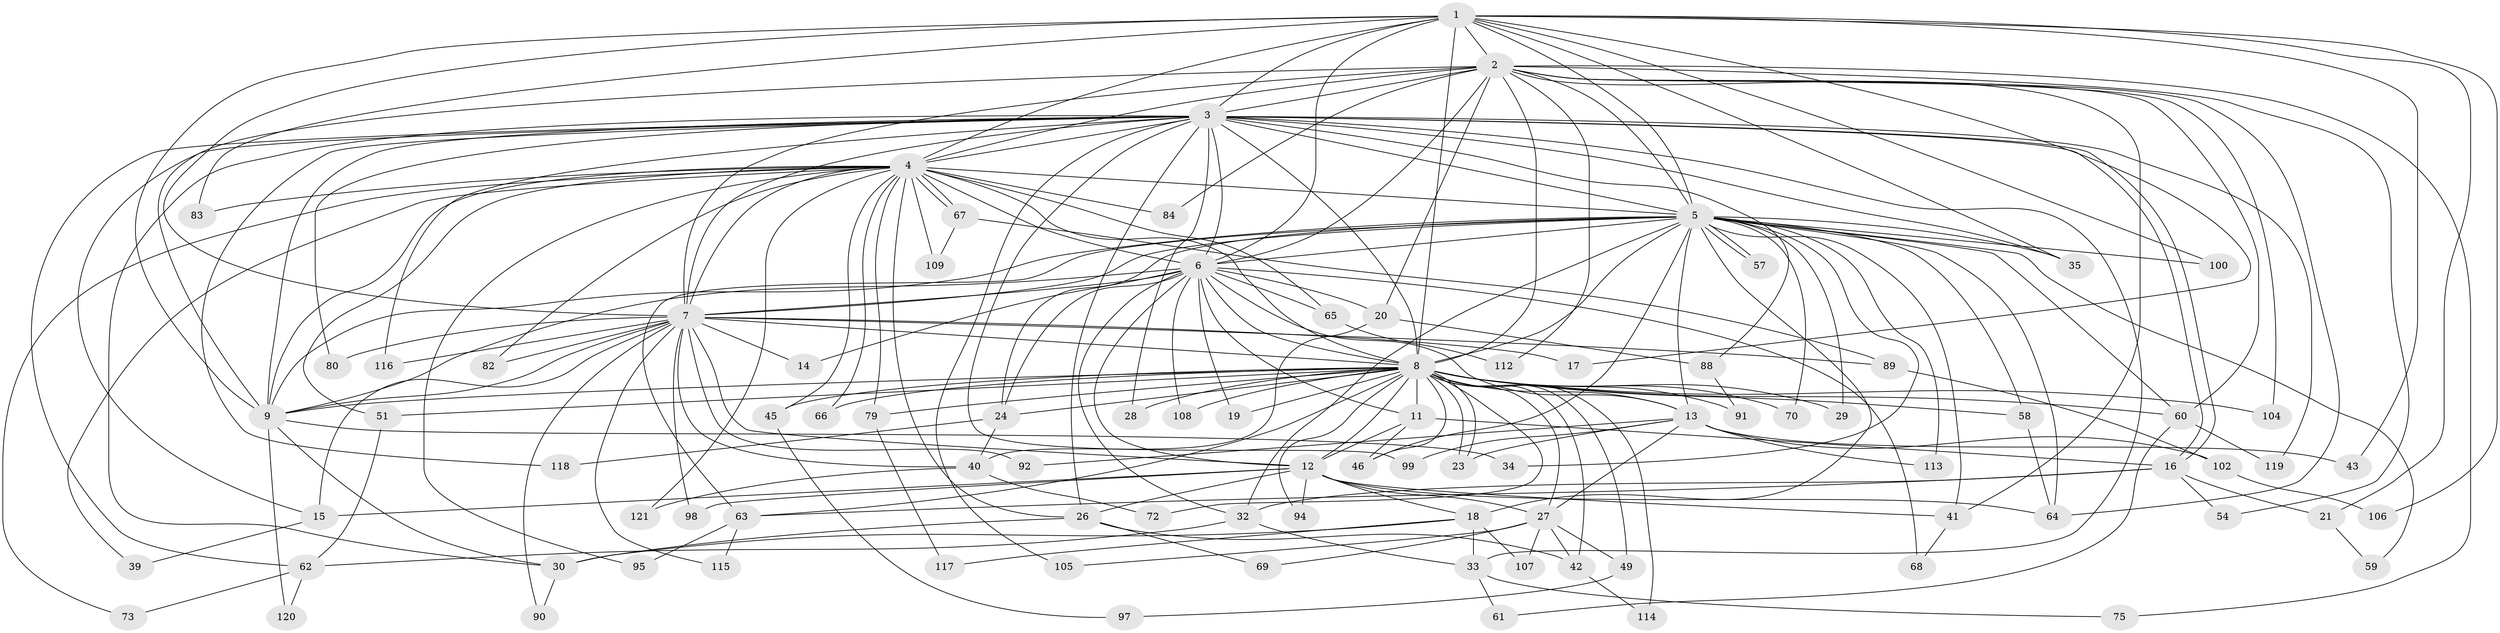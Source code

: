 // original degree distribution, {16: 0.008264462809917356, 19: 0.008264462809917356, 27: 0.008264462809917356, 20: 0.008264462809917356, 29: 0.008264462809917356, 22: 0.008264462809917356, 23: 0.008264462809917356, 38: 0.008264462809917356, 12: 0.008264462809917356, 15: 0.008264462809917356, 5: 0.05785123966942149, 11: 0.008264462809917356, 9: 0.008264462809917356, 2: 0.5619834710743802, 4: 0.0743801652892562, 7: 0.01652892561983471, 3: 0.18181818181818182, 6: 0.008264462809917356}
// Generated by graph-tools (version 1.1) at 2025/41/03/06/25 10:41:42]
// undirected, 91 vertices, 223 edges
graph export_dot {
graph [start="1"]
  node [color=gray90,style=filled];
  1 [super="+56"];
  2 [super="+85"];
  3 [super="+77"];
  4 [super="+10"];
  5 [super="+111"];
  6 [super="+36"];
  7 [super="+101"];
  8 [super="+37"];
  9 [super="+81"];
  11;
  12 [super="+25"];
  13 [super="+52"];
  14;
  15 [super="+31"];
  16 [super="+38"];
  17;
  18 [super="+22"];
  19;
  20;
  21;
  23 [super="+76"];
  24 [super="+93"];
  26 [super="+53"];
  27 [super="+74"];
  28;
  29;
  30 [super="+47"];
  32;
  33 [super="+48"];
  34;
  35 [super="+96"];
  39;
  40 [super="+55"];
  41 [super="+50"];
  42 [super="+44"];
  43;
  45;
  46 [super="+78"];
  49;
  51;
  54;
  57;
  58 [super="+110"];
  59;
  60 [super="+87"];
  61;
  62 [super="+86"];
  63 [super="+71"];
  64 [super="+103"];
  65;
  66;
  67;
  68;
  69;
  70;
  72;
  73;
  75;
  79;
  80;
  82;
  83;
  84;
  88;
  89;
  90;
  91;
  92;
  94;
  95;
  97;
  98;
  99;
  100;
  102;
  104;
  105;
  106;
  107;
  108;
  109;
  112;
  113;
  114;
  115;
  116;
  117;
  118;
  119;
  120;
  121;
  1 -- 2;
  1 -- 3;
  1 -- 4 [weight=2];
  1 -- 5;
  1 -- 6;
  1 -- 7;
  1 -- 8 [weight=2];
  1 -- 9;
  1 -- 17;
  1 -- 21;
  1 -- 43;
  1 -- 83;
  1 -- 106;
  1 -- 100;
  1 -- 35;
  2 -- 3;
  2 -- 4 [weight=3];
  2 -- 5;
  2 -- 6;
  2 -- 7;
  2 -- 8;
  2 -- 9;
  2 -- 20;
  2 -- 41;
  2 -- 54;
  2 -- 64;
  2 -- 75;
  2 -- 84;
  2 -- 104;
  2 -- 112;
  2 -- 60;
  3 -- 4 [weight=2];
  3 -- 5;
  3 -- 6 [weight=3];
  3 -- 7;
  3 -- 8;
  3 -- 9;
  3 -- 15;
  3 -- 16;
  3 -- 16;
  3 -- 26;
  3 -- 28;
  3 -- 30;
  3 -- 33;
  3 -- 35;
  3 -- 62;
  3 -- 80;
  3 -- 88;
  3 -- 99;
  3 -- 105;
  3 -- 116;
  3 -- 118;
  3 -- 119;
  4 -- 5 [weight=2];
  4 -- 6 [weight=2];
  4 -- 7 [weight=2];
  4 -- 8 [weight=2];
  4 -- 9 [weight=2];
  4 -- 45;
  4 -- 65;
  4 -- 66;
  4 -- 67;
  4 -- 67;
  4 -- 79;
  4 -- 82;
  4 -- 83;
  4 -- 84;
  4 -- 109;
  4 -- 39;
  4 -- 73;
  4 -- 51;
  4 -- 121;
  4 -- 95;
  4 -- 26;
  5 -- 6;
  5 -- 7;
  5 -- 8;
  5 -- 9;
  5 -- 18 [weight=2];
  5 -- 24;
  5 -- 29;
  5 -- 34;
  5 -- 35;
  5 -- 41;
  5 -- 46;
  5 -- 57;
  5 -- 57;
  5 -- 58;
  5 -- 59;
  5 -- 60;
  5 -- 70;
  5 -- 100;
  5 -- 113;
  5 -- 32;
  5 -- 13;
  5 -- 64;
  5 -- 63;
  6 -- 7;
  6 -- 8;
  6 -- 9;
  6 -- 11;
  6 -- 13;
  6 -- 14;
  6 -- 19;
  6 -- 20;
  6 -- 32;
  6 -- 65;
  6 -- 68;
  6 -- 108;
  6 -- 12;
  6 -- 24;
  7 -- 8 [weight=2];
  7 -- 9;
  7 -- 14;
  7 -- 15;
  7 -- 17;
  7 -- 40;
  7 -- 80;
  7 -- 82;
  7 -- 89;
  7 -- 90;
  7 -- 92;
  7 -- 98;
  7 -- 115;
  7 -- 116;
  7 -- 12;
  8 -- 9;
  8 -- 11;
  8 -- 12;
  8 -- 13;
  8 -- 19;
  8 -- 23;
  8 -- 23;
  8 -- 24;
  8 -- 27;
  8 -- 28;
  8 -- 29;
  8 -- 45;
  8 -- 49;
  8 -- 51;
  8 -- 58;
  8 -- 60;
  8 -- 63;
  8 -- 66;
  8 -- 70;
  8 -- 72;
  8 -- 79;
  8 -- 91;
  8 -- 94;
  8 -- 104;
  8 -- 108;
  8 -- 114;
  8 -- 42;
  8 -- 46;
  9 -- 34;
  9 -- 120;
  9 -- 30;
  11 -- 12;
  11 -- 46;
  11 -- 16;
  12 -- 18;
  12 -- 26;
  12 -- 27;
  12 -- 64;
  12 -- 98;
  12 -- 41;
  12 -- 15;
  12 -- 94;
  13 -- 43;
  13 -- 99;
  13 -- 102;
  13 -- 113;
  13 -- 27;
  13 -- 92;
  13 -- 23;
  15 -- 39;
  16 -- 21;
  16 -- 32;
  16 -- 54;
  16 -- 63;
  18 -- 30;
  18 -- 33;
  18 -- 117;
  18 -- 107;
  20 -- 88;
  20 -- 40;
  21 -- 59;
  24 -- 40;
  24 -- 118;
  26 -- 42;
  26 -- 69;
  26 -- 30;
  27 -- 42;
  27 -- 49;
  27 -- 69;
  27 -- 105;
  27 -- 107;
  30 -- 90;
  32 -- 33;
  32 -- 62;
  33 -- 61;
  33 -- 75;
  40 -- 72;
  40 -- 121;
  41 -- 68;
  42 -- 114;
  45 -- 97;
  49 -- 97;
  51 -- 62;
  58 -- 64;
  60 -- 61;
  60 -- 119;
  62 -- 73;
  62 -- 120;
  63 -- 95;
  63 -- 115;
  65 -- 112;
  67 -- 89;
  67 -- 109;
  79 -- 117;
  88 -- 91;
  89 -- 102;
  102 -- 106;
}
